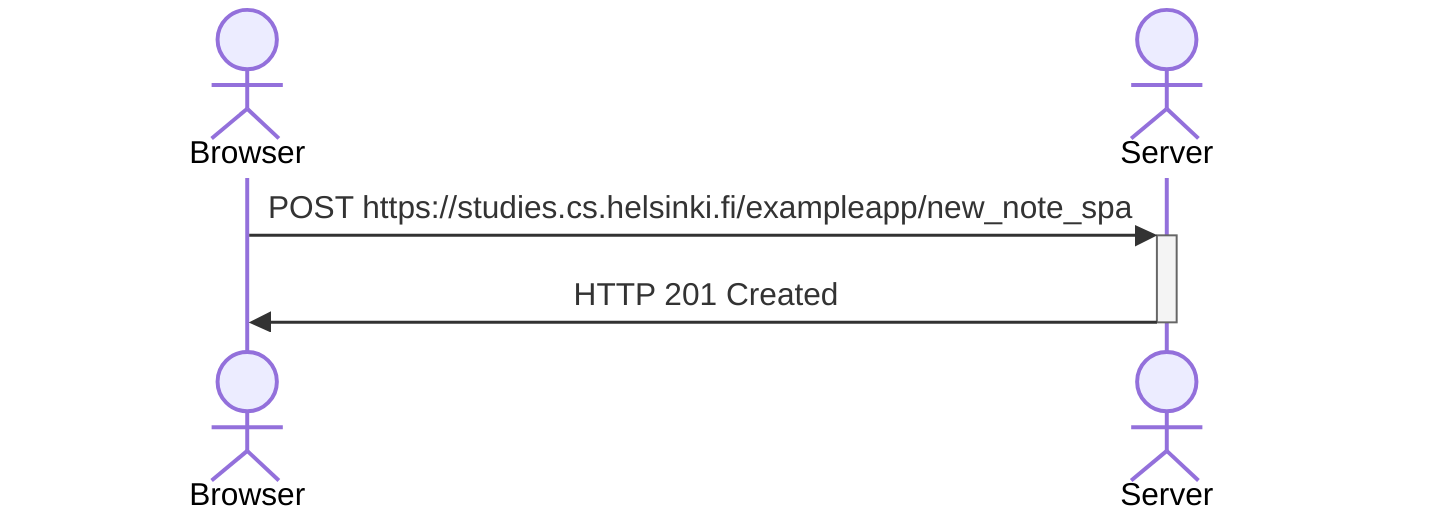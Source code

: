 sequenceDiagram
  actor Browser as Browser
  actor Server as Server
  

  Browser ->>+ Server: POST https://studies.cs.helsinki.fi/exampleapp/new_note_spa
  Server ->>- Browser: HTTP 201 Created